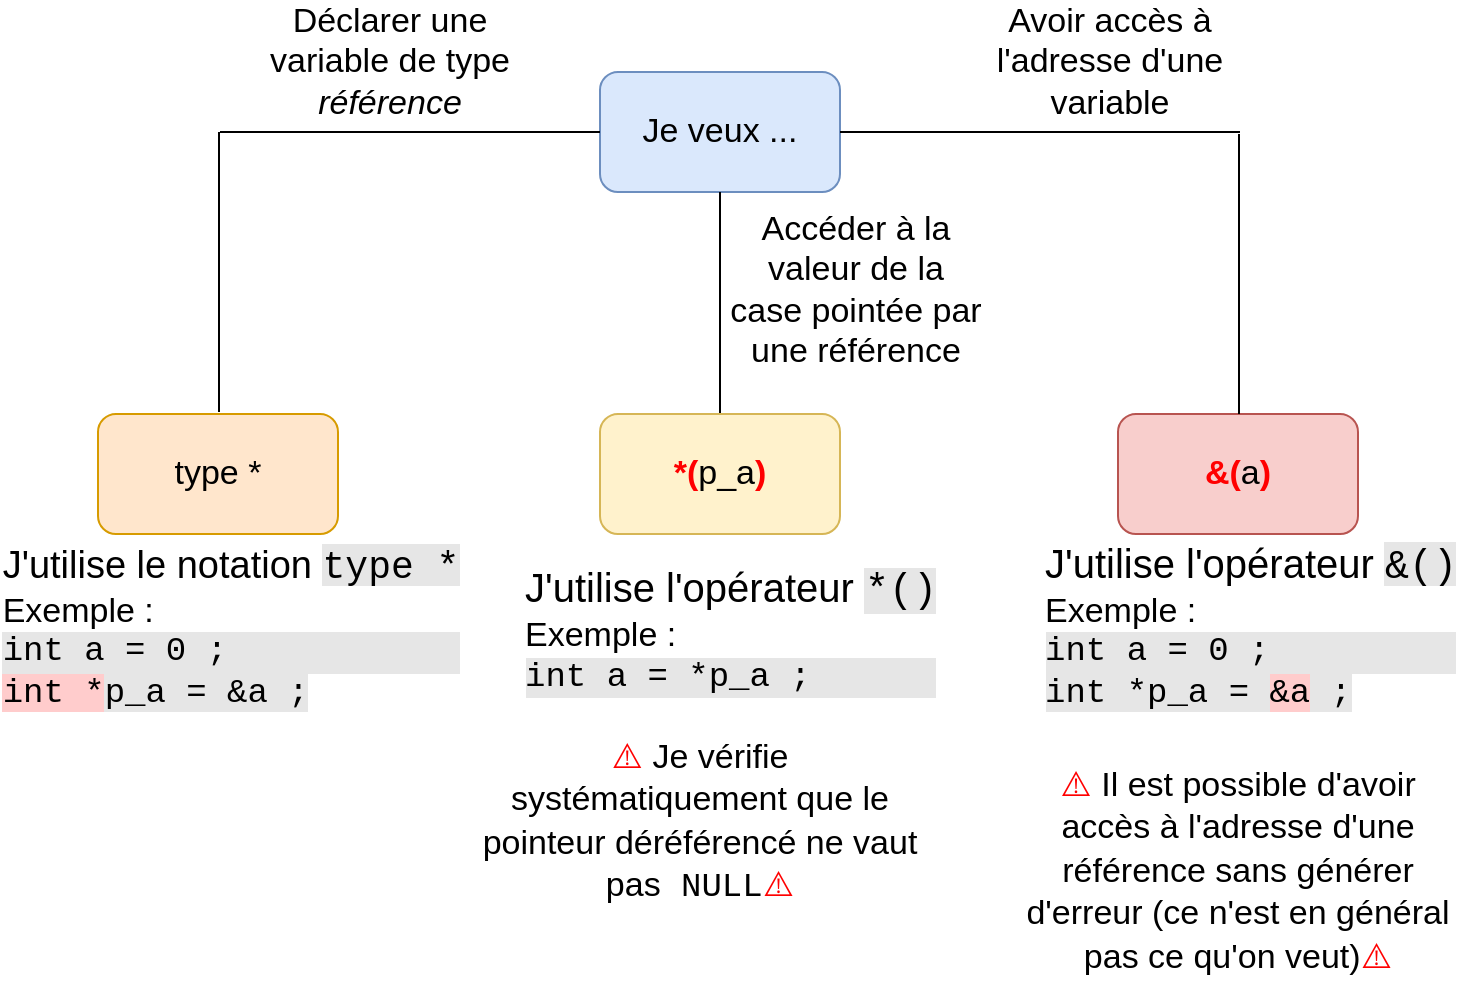 <mxfile version="20.3.0" type="device"><diagram id="Ln2BimHUGt2VXtHHEuMd" name="Page-1"><mxGraphModel dx="1422" dy="857" grid="1" gridSize="10" guides="1" tooltips="1" connect="1" arrows="1" fold="1" page="1" pageScale="1" pageWidth="827" pageHeight="1169" math="0" shadow="0"><root><mxCell id="0"/><mxCell id="1" parent="0"/><mxCell id="aNIOIkJ26cB_lBSEx73b-3" value="&lt;font style=&quot;font-size: 17px;&quot;&gt;Je veux ...&lt;/font&gt;" style="rounded=1;whiteSpace=wrap;html=1;fillColor=#dae8fc;strokeColor=#6c8ebf;" vertex="1" parent="1"><mxGeometry x="340" y="230" width="120" height="60" as="geometry"/></mxCell><mxCell id="aNIOIkJ26cB_lBSEx73b-4" value="" style="endArrow=none;html=1;rounded=0;fontSize=17;entryX=0;entryY=0.5;entryDx=0;entryDy=0;" edge="1" parent="1" target="aNIOIkJ26cB_lBSEx73b-3"><mxGeometry width="50" height="50" relative="1" as="geometry"><mxPoint x="150" y="260" as="sourcePoint"/><mxPoint x="430" y="410" as="targetPoint"/></mxGeometry></mxCell><mxCell id="aNIOIkJ26cB_lBSEx73b-5" value="" style="endArrow=none;html=1;rounded=0;fontSize=17;exitX=1;exitY=0.5;exitDx=0;exitDy=0;" edge="1" parent="1" source="aNIOIkJ26cB_lBSEx73b-3"><mxGeometry width="50" height="50" relative="1" as="geometry"><mxPoint x="160" y="270" as="sourcePoint"/><mxPoint x="660" y="260" as="targetPoint"/></mxGeometry></mxCell><mxCell id="aNIOIkJ26cB_lBSEx73b-6" value="" style="endArrow=none;html=1;rounded=0;fontSize=17;exitX=0.5;exitY=1;exitDx=0;exitDy=0;" edge="1" parent="1" source="aNIOIkJ26cB_lBSEx73b-3"><mxGeometry width="50" height="50" relative="1" as="geometry"><mxPoint x="470" y="270" as="sourcePoint"/><mxPoint x="400" y="430" as="targetPoint"/></mxGeometry></mxCell><mxCell id="aNIOIkJ26cB_lBSEx73b-7" value="Déclarer une variable de type &lt;i&gt;référence&lt;/i&gt;" style="text;html=1;strokeColor=none;fillColor=none;align=center;verticalAlign=middle;whiteSpace=wrap;rounded=0;fontSize=17;" vertex="1" parent="1"><mxGeometry x="170" y="210" width="130" height="30" as="geometry"/></mxCell><mxCell id="aNIOIkJ26cB_lBSEx73b-8" value="&lt;font style=&quot;font-size: 17px;&quot;&gt;type *&lt;/font&gt;" style="rounded=1;whiteSpace=wrap;html=1;fillColor=#ffe6cc;strokeColor=#d79b00;" vertex="1" parent="1"><mxGeometry x="89" y="401" width="120" height="60" as="geometry"/></mxCell><mxCell id="aNIOIkJ26cB_lBSEx73b-9" value="" style="endArrow=none;html=1;rounded=0;fontSize=17;exitX=0.5;exitY=1;exitDx=0;exitDy=0;" edge="1" parent="1"><mxGeometry width="50" height="50" relative="1" as="geometry"><mxPoint x="149.5" y="260" as="sourcePoint"/><mxPoint x="149.5" y="400" as="targetPoint"/></mxGeometry></mxCell><mxCell id="aNIOIkJ26cB_lBSEx73b-10" value="&lt;font style=&quot;font-size: 19px;&quot;&gt;J'utilise le notation &lt;span style=&quot;background-color: rgb(230, 230, 230);&quot;&gt;&lt;font style=&quot;font-size: 19px;&quot; face=&quot;Courier New&quot;&gt;type *&lt;/font&gt;&lt;/span&gt;&lt;br&gt;&lt;/font&gt;&lt;div style=&quot;text-align: left;&quot;&gt;&lt;span style=&quot;background-color: initial;&quot;&gt;&lt;font style=&quot;font-size: 17px;&quot;&gt;Exemple :&lt;/font&gt;&lt;/span&gt;&lt;/div&gt;&lt;font style=&quot;font-size: 17px;&quot; face=&quot;Courier New&quot;&gt;&lt;div style=&quot;background-color: rgb(230, 230, 230); text-align: left;&quot;&gt;int a = 0 ;&amp;nbsp;&lt;/div&gt;&lt;div style=&quot;text-align: left;&quot;&gt;&lt;span style=&quot;background-color: rgb(255, 204, 204);&quot;&gt;int *&lt;/span&gt;&lt;span style=&quot;background-color: rgb(230, 230, 230);&quot;&gt;p_a = &amp;amp;a ;&lt;/span&gt;&lt;/div&gt;&lt;/font&gt;" style="text;html=1;strokeColor=none;fillColor=none;align=center;verticalAlign=middle;whiteSpace=wrap;rounded=0;fontSize=17;" vertex="1" parent="1"><mxGeometry x="40" y="493" width="231" height="30" as="geometry"/></mxCell><mxCell id="aNIOIkJ26cB_lBSEx73b-11" value="&lt;font style=&quot;font-size: 17px;&quot;&gt;&lt;b&gt;&lt;font color=&quot;#ff0000&quot;&gt;&amp;amp;(&lt;/font&gt;&lt;/b&gt;a&lt;b&gt;&lt;font color=&quot;#ff0000&quot;&gt;)&lt;/font&gt;&lt;/b&gt;&lt;/font&gt;" style="rounded=1;whiteSpace=wrap;html=1;fillColor=#f8cecc;strokeColor=#b85450;" vertex="1" parent="1"><mxGeometry x="599" y="401" width="120" height="60" as="geometry"/></mxCell><mxCell id="aNIOIkJ26cB_lBSEx73b-12" value="&lt;font style=&quot;font-size: 20px;&quot;&gt;J'utilise l'opérateur&amp;nbsp;&lt;span style=&quot;background-color: rgb(230, 230, 230);&quot;&gt;&lt;font style=&quot;font-size: 20px;&quot; face=&quot;Courier New&quot;&gt;&amp;amp;()&lt;/font&gt;&lt;/span&gt;&lt;/font&gt;&lt;br&gt;&lt;div style=&quot;text-align: left;&quot;&gt;&lt;span style=&quot;background-color: initial;&quot;&gt;Exemple :&lt;/span&gt;&lt;/div&gt;&lt;font style=&quot;&quot; face=&quot;Courier New&quot;&gt;&lt;div style=&quot;background-color: rgb(230, 230, 230); text-align: left;&quot;&gt;int a = 0 ;&amp;nbsp;&lt;/div&gt;&lt;div style=&quot;text-align: left;&quot;&gt;&lt;span style=&quot;background-color: rgb(230, 230, 230);&quot;&gt;int *p_a = &lt;/span&gt;&lt;span style=&quot;background-color: rgb(255, 204, 204);&quot;&gt;&amp;amp;a&lt;/span&gt;&lt;span style=&quot;background-color: rgb(230, 230, 230);&quot;&gt; ;&lt;/span&gt;&lt;/div&gt;&lt;/font&gt;" style="text;html=1;strokeColor=none;fillColor=none;align=center;verticalAlign=middle;whiteSpace=wrap;rounded=0;fontSize=17;" vertex="1" parent="1"><mxGeometry x="550" y="492" width="231" height="30" as="geometry"/></mxCell><mxCell id="aNIOIkJ26cB_lBSEx73b-13" value="" style="endArrow=none;html=1;rounded=0;fontSize=17;exitX=0.5;exitY=1;exitDx=0;exitDy=0;" edge="1" parent="1"><mxGeometry width="50" height="50" relative="1" as="geometry"><mxPoint x="659.5" y="261" as="sourcePoint"/><mxPoint x="659.5" y="401" as="targetPoint"/></mxGeometry></mxCell><mxCell id="aNIOIkJ26cB_lBSEx73b-16" value="Avoir accès à l'adresse d'une variable" style="text;html=1;strokeColor=none;fillColor=none;align=center;verticalAlign=middle;whiteSpace=wrap;rounded=0;fontSize=17;" vertex="1" parent="1"><mxGeometry x="530" y="210" width="130" height="30" as="geometry"/></mxCell><mxCell id="aNIOIkJ26cB_lBSEx73b-17" value="Accéder à la valeur de la case pointée par une référence" style="text;html=1;strokeColor=none;fillColor=none;align=center;verticalAlign=middle;whiteSpace=wrap;rounded=0;fontSize=17;" vertex="1" parent="1"><mxGeometry x="403" y="324" width="130" height="30" as="geometry"/></mxCell><mxCell id="aNIOIkJ26cB_lBSEx73b-18" value="&lt;font style=&quot;font-size: 17px;&quot;&gt;&lt;font color=&quot;#ff0000&quot;&gt;&lt;b&gt;*(&lt;/b&gt;&lt;/font&gt;p_a&lt;b&gt;&lt;font color=&quot;#ff0000&quot;&gt;)&lt;/font&gt;&lt;/b&gt;&lt;/font&gt;" style="rounded=1;whiteSpace=wrap;html=1;fillColor=#fff2cc;strokeColor=#d6b656;" vertex="1" parent="1"><mxGeometry x="340" y="401" width="120" height="60" as="geometry"/></mxCell><mxCell id="aNIOIkJ26cB_lBSEx73b-19" value="&lt;font style=&quot;font-size: 20px;&quot;&gt;J'utilise l'opérateur&amp;nbsp;&lt;font face=&quot;Courier New&quot;&gt;&lt;span style=&quot;background-color: rgb(230, 230, 230);&quot;&gt;*()&lt;/span&gt;&lt;/font&gt;&lt;/font&gt;&lt;br&gt;&lt;div style=&quot;text-align: left;&quot;&gt;&lt;span style=&quot;background-color: initial;&quot;&gt;Exemple :&lt;/span&gt;&lt;/div&gt;&lt;font style=&quot;&quot; face=&quot;Courier New&quot;&gt;&lt;div style=&quot;background-color: rgb(230, 230, 230); text-align: left;&quot;&gt;int a = *p_a ;&lt;/div&gt;&lt;/font&gt;" style="text;html=1;strokeColor=none;fillColor=none;align=center;verticalAlign=middle;whiteSpace=wrap;rounded=0;fontSize=17;" vertex="1" parent="1"><mxGeometry x="290" y="494" width="231" height="30" as="geometry"/></mxCell><mxCell id="aNIOIkJ26cB_lBSEx73b-20" value="⚠️&lt;font face=&quot;Helvetica&quot;&gt;&amp;nbsp;&lt;/font&gt;&lt;font color=&quot;#000000&quot;&gt;&lt;font face=&quot;Helvetica&quot;&gt;Je vérifie systématiquement que le pointeur déréférencé ne vaut pas&lt;/font&gt; NULL&lt;/font&gt;⚠️" style="text;whiteSpace=wrap;html=1;fontSize=17;fontFamily=Courier New;fontColor=#FF0000;align=center;" vertex="1" parent="1"><mxGeometry x="280" y="555.5" width="220" height="100" as="geometry"/></mxCell><mxCell id="aNIOIkJ26cB_lBSEx73b-21" value="⚠️&lt;font face=&quot;Helvetica&quot;&gt;&amp;nbsp;&lt;font color=&quot;#000000&quot;&gt;Il est possible d'avoir accès à l'adresse d'une référence sans générer d'erreur (ce n'est en général pas ce qu'on veut)&lt;/font&gt;&lt;/font&gt;⚠️" style="text;whiteSpace=wrap;html=1;fontSize=17;fontFamily=Courier New;fontColor=#FF0000;align=center;" vertex="1" parent="1"><mxGeometry x="549" y="570" width="220" height="100" as="geometry"/></mxCell></root></mxGraphModel></diagram></mxfile>